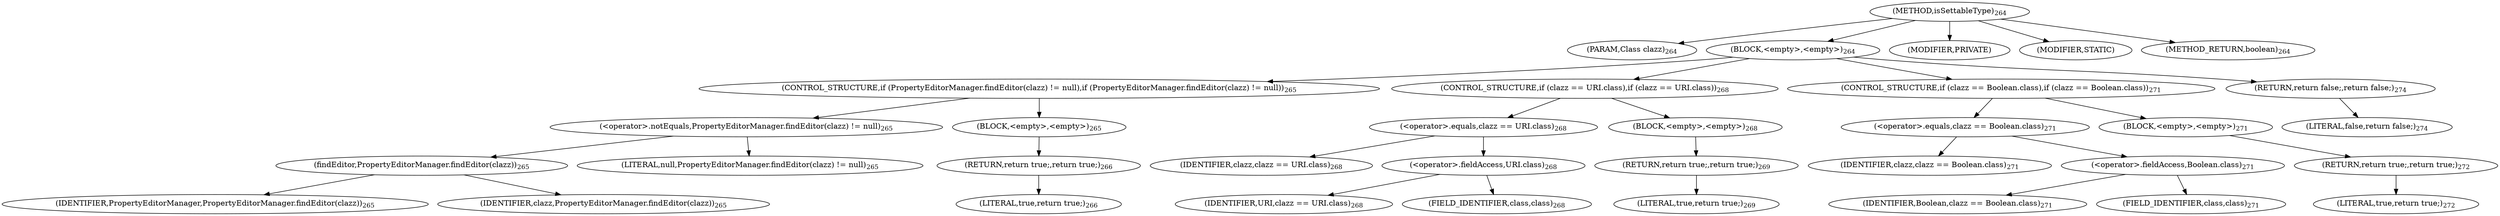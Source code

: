 digraph "isSettableType" {  
"840" [label = <(METHOD,isSettableType)<SUB>264</SUB>> ]
"841" [label = <(PARAM,Class clazz)<SUB>264</SUB>> ]
"842" [label = <(BLOCK,&lt;empty&gt;,&lt;empty&gt;)<SUB>264</SUB>> ]
"843" [label = <(CONTROL_STRUCTURE,if (PropertyEditorManager.findEditor(clazz) != null),if (PropertyEditorManager.findEditor(clazz) != null))<SUB>265</SUB>> ]
"844" [label = <(&lt;operator&gt;.notEquals,PropertyEditorManager.findEditor(clazz) != null)<SUB>265</SUB>> ]
"845" [label = <(findEditor,PropertyEditorManager.findEditor(clazz))<SUB>265</SUB>> ]
"846" [label = <(IDENTIFIER,PropertyEditorManager,PropertyEditorManager.findEditor(clazz))<SUB>265</SUB>> ]
"847" [label = <(IDENTIFIER,clazz,PropertyEditorManager.findEditor(clazz))<SUB>265</SUB>> ]
"848" [label = <(LITERAL,null,PropertyEditorManager.findEditor(clazz) != null)<SUB>265</SUB>> ]
"849" [label = <(BLOCK,&lt;empty&gt;,&lt;empty&gt;)<SUB>265</SUB>> ]
"850" [label = <(RETURN,return true;,return true;)<SUB>266</SUB>> ]
"851" [label = <(LITERAL,true,return true;)<SUB>266</SUB>> ]
"852" [label = <(CONTROL_STRUCTURE,if (clazz == URI.class),if (clazz == URI.class))<SUB>268</SUB>> ]
"853" [label = <(&lt;operator&gt;.equals,clazz == URI.class)<SUB>268</SUB>> ]
"854" [label = <(IDENTIFIER,clazz,clazz == URI.class)<SUB>268</SUB>> ]
"855" [label = <(&lt;operator&gt;.fieldAccess,URI.class)<SUB>268</SUB>> ]
"856" [label = <(IDENTIFIER,URI,clazz == URI.class)<SUB>268</SUB>> ]
"857" [label = <(FIELD_IDENTIFIER,class,class)<SUB>268</SUB>> ]
"858" [label = <(BLOCK,&lt;empty&gt;,&lt;empty&gt;)<SUB>268</SUB>> ]
"859" [label = <(RETURN,return true;,return true;)<SUB>269</SUB>> ]
"860" [label = <(LITERAL,true,return true;)<SUB>269</SUB>> ]
"861" [label = <(CONTROL_STRUCTURE,if (clazz == Boolean.class),if (clazz == Boolean.class))<SUB>271</SUB>> ]
"862" [label = <(&lt;operator&gt;.equals,clazz == Boolean.class)<SUB>271</SUB>> ]
"863" [label = <(IDENTIFIER,clazz,clazz == Boolean.class)<SUB>271</SUB>> ]
"864" [label = <(&lt;operator&gt;.fieldAccess,Boolean.class)<SUB>271</SUB>> ]
"865" [label = <(IDENTIFIER,Boolean,clazz == Boolean.class)<SUB>271</SUB>> ]
"866" [label = <(FIELD_IDENTIFIER,class,class)<SUB>271</SUB>> ]
"867" [label = <(BLOCK,&lt;empty&gt;,&lt;empty&gt;)<SUB>271</SUB>> ]
"868" [label = <(RETURN,return true;,return true;)<SUB>272</SUB>> ]
"869" [label = <(LITERAL,true,return true;)<SUB>272</SUB>> ]
"870" [label = <(RETURN,return false;,return false;)<SUB>274</SUB>> ]
"871" [label = <(LITERAL,false,return false;)<SUB>274</SUB>> ]
"872" [label = <(MODIFIER,PRIVATE)> ]
"873" [label = <(MODIFIER,STATIC)> ]
"874" [label = <(METHOD_RETURN,boolean)<SUB>264</SUB>> ]
  "840" -> "841" 
  "840" -> "842" 
  "840" -> "872" 
  "840" -> "873" 
  "840" -> "874" 
  "842" -> "843" 
  "842" -> "852" 
  "842" -> "861" 
  "842" -> "870" 
  "843" -> "844" 
  "843" -> "849" 
  "844" -> "845" 
  "844" -> "848" 
  "845" -> "846" 
  "845" -> "847" 
  "849" -> "850" 
  "850" -> "851" 
  "852" -> "853" 
  "852" -> "858" 
  "853" -> "854" 
  "853" -> "855" 
  "855" -> "856" 
  "855" -> "857" 
  "858" -> "859" 
  "859" -> "860" 
  "861" -> "862" 
  "861" -> "867" 
  "862" -> "863" 
  "862" -> "864" 
  "864" -> "865" 
  "864" -> "866" 
  "867" -> "868" 
  "868" -> "869" 
  "870" -> "871" 
}
